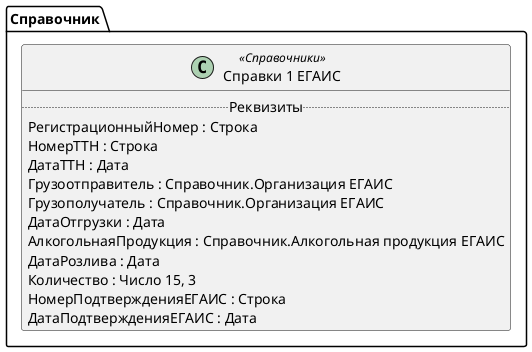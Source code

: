 ﻿@startuml Справки1ЕГАИС
'!include templates.wsd
'..\include templates.wsd
class Справочник.Справки1ЕГАИС as "Справки 1 ЕГАИС" <<Справочники>>
{
..Реквизиты..
РегистрационныйНомер : Строка
НомерТТН : Строка
ДатаТТН : Дата
Грузоотправитель : Справочник.Организация ЕГАИС
Грузополучатель : Справочник.Организация ЕГАИС
ДатаОтгрузки : Дата
АлкогольнаяПродукция : Справочник.Алкогольная продукция ЕГАИС
ДатаРозлива : Дата
Количество : Число 15, 3
НомерПодтвержденияЕГАИС : Строка
ДатаПодтвержденияЕГАИС : Дата
}
@enduml
